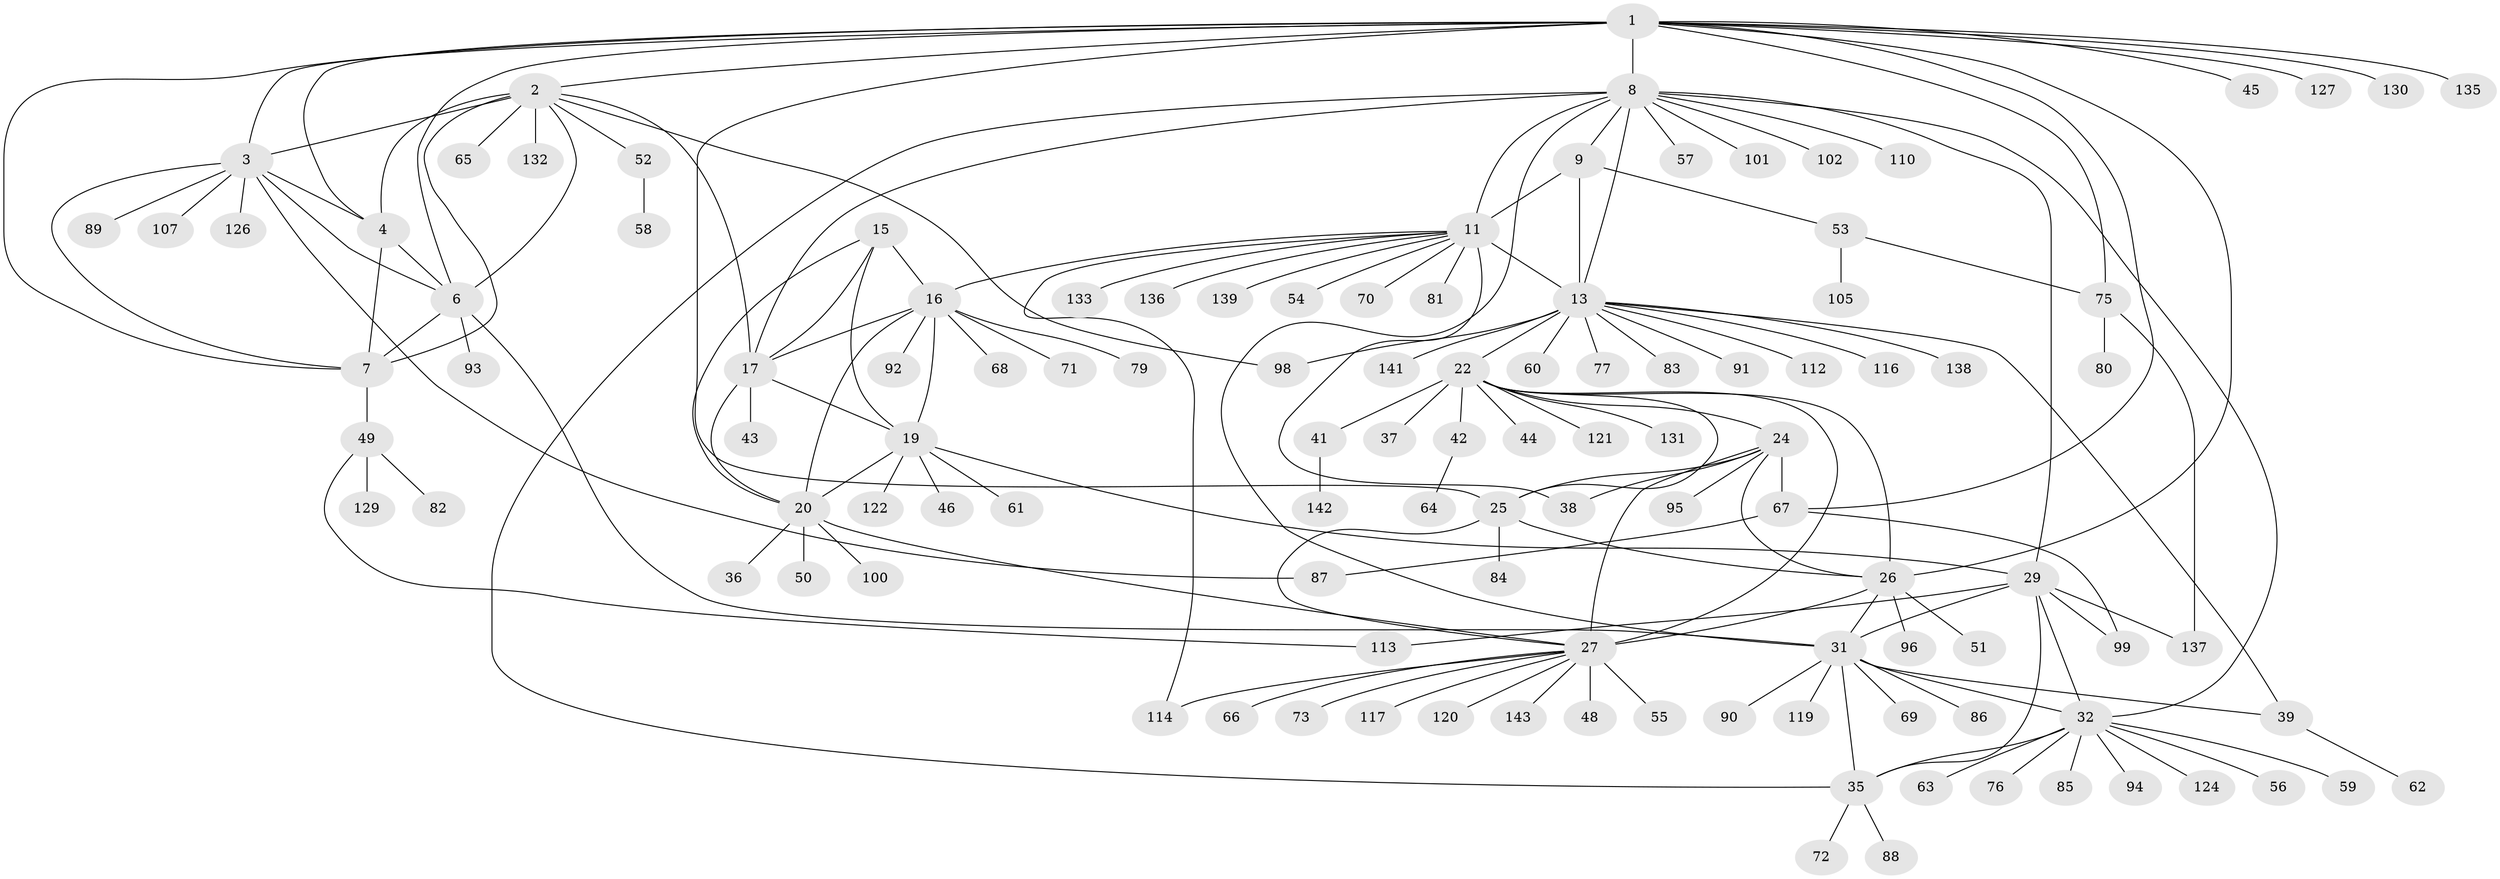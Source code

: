 // original degree distribution, {16: 0.006993006993006993, 7: 0.027972027972027972, 11: 0.027972027972027972, 6: 0.013986013986013986, 10: 0.02097902097902098, 9: 0.04895104895104895, 8: 0.06293706293706294, 13: 0.006993006993006993, 12: 0.013986013986013986, 14: 0.013986013986013986, 1: 0.6013986013986014, 3: 0.027972027972027972, 2: 0.1048951048951049, 4: 0.02097902097902098}
// Generated by graph-tools (version 1.1) at 2025/42/03/06/25 10:42:08]
// undirected, 114 vertices, 162 edges
graph export_dot {
graph [start="1"]
  node [color=gray90,style=filled];
  1 [super="+140"];
  2 [super="+5"];
  3 [super="+111"];
  4;
  6 [super="+104"];
  7 [super="+115"];
  8 [super="+30"];
  9 [super="+10"];
  11 [super="+12"];
  13 [super="+14"];
  15 [super="+103"];
  16 [super="+18"];
  17 [super="+97"];
  19 [super="+21"];
  20 [super="+108"];
  22 [super="+23"];
  24 [super="+123"];
  25 [super="+78"];
  26 [super="+47"];
  27 [super="+28"];
  29 [super="+34"];
  31 [super="+33"];
  32 [super="+40"];
  35;
  36;
  37;
  38 [super="+134"];
  39;
  41;
  42 [super="+128"];
  43;
  44;
  45;
  46 [super="+74"];
  48;
  49;
  50;
  51;
  52;
  53;
  54;
  55;
  56;
  57 [super="+106"];
  58;
  59;
  60;
  61;
  62;
  63;
  64;
  65;
  66;
  67;
  68 [super="+109"];
  69;
  70;
  71;
  72;
  73;
  75;
  76;
  77;
  79;
  80 [super="+118"];
  81;
  82;
  83;
  84;
  85;
  86;
  87;
  88;
  89;
  90 [super="+125"];
  91;
  92;
  93;
  94;
  95;
  96;
  98;
  99;
  100;
  101;
  102;
  105;
  107;
  110;
  112;
  113;
  114;
  116;
  117;
  119;
  120;
  121;
  122;
  124;
  126;
  127;
  129;
  130;
  131;
  132;
  133;
  135;
  136;
  137;
  138;
  139;
  141;
  142;
  143;
  1 -- 2 [weight=2];
  1 -- 3;
  1 -- 4;
  1 -- 6;
  1 -- 7;
  1 -- 8;
  1 -- 26;
  1 -- 45;
  1 -- 67;
  1 -- 75;
  1 -- 127;
  1 -- 130;
  1 -- 135;
  1 -- 25;
  2 -- 3 [weight=2];
  2 -- 4 [weight=2];
  2 -- 6 [weight=2];
  2 -- 7 [weight=2];
  2 -- 65;
  2 -- 98;
  2 -- 132;
  2 -- 17;
  2 -- 52;
  3 -- 4;
  3 -- 6;
  3 -- 7;
  3 -- 87;
  3 -- 89;
  3 -- 107;
  3 -- 126;
  4 -- 6;
  4 -- 7;
  6 -- 7;
  6 -- 31;
  6 -- 93;
  7 -- 49;
  8 -- 9 [weight=2];
  8 -- 11 [weight=2];
  8 -- 13 [weight=2];
  8 -- 57;
  8 -- 101;
  8 -- 102;
  8 -- 110;
  8 -- 17;
  8 -- 32;
  8 -- 35;
  8 -- 29 [weight=2];
  8 -- 31 [weight=2];
  9 -- 11 [weight=4];
  9 -- 13 [weight=4];
  9 -- 53;
  11 -- 13 [weight=4];
  11 -- 38;
  11 -- 54;
  11 -- 114;
  11 -- 133;
  11 -- 139;
  11 -- 16;
  11 -- 70;
  11 -- 136;
  11 -- 81;
  13 -- 77;
  13 -- 138;
  13 -- 141;
  13 -- 98;
  13 -- 39;
  13 -- 112;
  13 -- 83;
  13 -- 116;
  13 -- 91;
  13 -- 60;
  13 -- 22;
  15 -- 16 [weight=2];
  15 -- 17;
  15 -- 19 [weight=2];
  15 -- 20;
  16 -- 17 [weight=2];
  16 -- 19 [weight=4];
  16 -- 20 [weight=2];
  16 -- 68;
  16 -- 71;
  16 -- 79;
  16 -- 92;
  17 -- 19 [weight=2];
  17 -- 20;
  17 -- 43;
  19 -- 20 [weight=2];
  19 -- 46;
  19 -- 122;
  19 -- 29;
  19 -- 61;
  20 -- 27;
  20 -- 36;
  20 -- 50;
  20 -- 100;
  22 -- 24 [weight=2];
  22 -- 25 [weight=2];
  22 -- 26 [weight=2];
  22 -- 27 [weight=4];
  22 -- 37;
  22 -- 41;
  22 -- 121;
  22 -- 131;
  22 -- 42;
  22 -- 44;
  24 -- 25;
  24 -- 26;
  24 -- 27 [weight=2];
  24 -- 38;
  24 -- 67;
  24 -- 95;
  25 -- 26;
  25 -- 27 [weight=2];
  25 -- 84;
  26 -- 27 [weight=2];
  26 -- 51;
  26 -- 96;
  26 -- 31;
  27 -- 73;
  27 -- 114;
  27 -- 66;
  27 -- 143;
  27 -- 48;
  27 -- 117;
  27 -- 55;
  27 -- 120;
  29 -- 31 [weight=4];
  29 -- 32 [weight=2];
  29 -- 35 [weight=2];
  29 -- 113;
  29 -- 99;
  29 -- 137;
  31 -- 32 [weight=2];
  31 -- 35 [weight=2];
  31 -- 39;
  31 -- 69;
  31 -- 86;
  31 -- 90;
  31 -- 119;
  32 -- 35;
  32 -- 56;
  32 -- 59;
  32 -- 63;
  32 -- 76;
  32 -- 85;
  32 -- 94;
  32 -- 124;
  35 -- 72;
  35 -- 88;
  39 -- 62;
  41 -- 142;
  42 -- 64;
  49 -- 82;
  49 -- 113;
  49 -- 129;
  52 -- 58;
  53 -- 75;
  53 -- 105;
  67 -- 87;
  67 -- 99;
  75 -- 80;
  75 -- 137;
}
